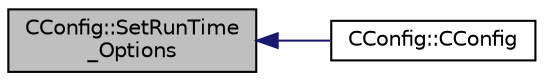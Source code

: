 digraph "CConfig::SetRunTime_Options"
{
  edge [fontname="Helvetica",fontsize="10",labelfontname="Helvetica",labelfontsize="10"];
  node [fontname="Helvetica",fontsize="10",shape=record];
  rankdir="LR";
  Node15488 [label="CConfig::SetRunTime\l_Options",height=0.2,width=0.4,color="black", fillcolor="grey75", style="filled", fontcolor="black"];
  Node15488 -> Node15489 [dir="back",color="midnightblue",fontsize="10",style="solid",fontname="Helvetica"];
  Node15489 [label="CConfig::CConfig",height=0.2,width=0.4,color="black", fillcolor="white", style="filled",URL="$class_c_config.html#a6333c67da4fd5fbef85a373f30768ede",tooltip="Constructor of the class which reads the input file. "];
}
